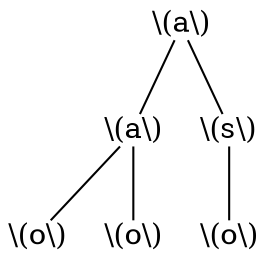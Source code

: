 graph {
	0 [label="\\(a\\)" shape=plain]
	1 [label="\\(a\\)" shape=plain]
	0 -- 1
	2 [label="\\(o\\)" shape=plain]
	1 -- 2
	3 [label="\\(o\\)" shape=plain]
	1 -- 3
	4 [label="\\(s\\)" shape=plain]
	0 -- 4
	5 [label="\\(o\\)" shape=plain]
	4 -- 5
}
